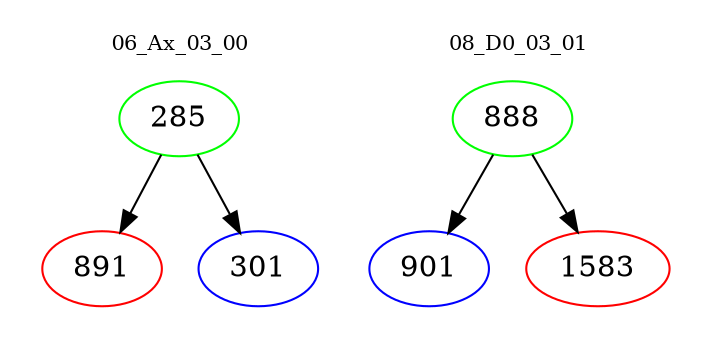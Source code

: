 digraph{
subgraph cluster_0 {
color = white
label = "06_Ax_03_00";
fontsize=10;
T0_285 [label="285", color="green"]
T0_285 -> T0_891 [color="black"]
T0_891 [label="891", color="red"]
T0_285 -> T0_301 [color="black"]
T0_301 [label="301", color="blue"]
}
subgraph cluster_1 {
color = white
label = "08_D0_03_01";
fontsize=10;
T1_888 [label="888", color="green"]
T1_888 -> T1_901 [color="black"]
T1_901 [label="901", color="blue"]
T1_888 -> T1_1583 [color="black"]
T1_1583 [label="1583", color="red"]
}
}
